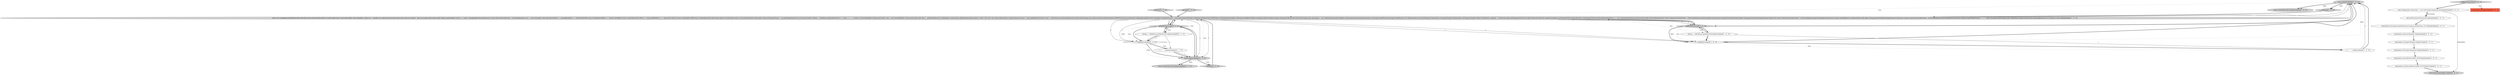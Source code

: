 digraph {
5 [style = filled, label = "return l@@@36@@@['1', '0', '0']", fillcolor = lightgray, shape = ellipse image = "AAA0AAABBB1BBB"];
0 [style = filled, label = "String s = ((Build)run).getBuiltOnStr()@@@33@@@['1', '0', '0']", fillcolor = white, shape = ellipse image = "AAA0AAABBB1BBB"];
12 [style = filled, label = "l += ' ' + s@@@34@@@['0', '1', '0']", fillcolor = white, shape = ellipse image = "AAA0AAABBB2BBB"];
2 [style = filled, label = "return new Graph(getLastBuildTime(),500,400){@Override protected JFreeChart createGraph(){class ChartLabel{public ChartLabel(Run r){this.run = r}public int compareTo(ChartLabel that){return this.run.number - that.run.number}@Override public boolean equals(Object o){if (o == null || !.isAssignableFrom(o.getClass())) {return false}ChartLabel that = (ChartLabel)oreturn run == that.run}public Color getColor(){Result r = run.getResult()if (r == Result.FAILURE) return ColorPalette.REDif (r == Result.UNSTABLE) return ColorPalette.YELLOWif (r == Result.ABORTED || r == Result.NOT_BUILT) return ColorPalette.GREYreturn ColorPalette.BLUE}@Override public int hashCode(){return run.hashCode()}@Override public String toString(){String l = run.getDisplayName()if (run instanceof Build) {String s = ((Build)run).getBuiltOnStr()if (s != null) l += ' ' + s}return l}}DataSetBuilder<String,ChartLabel> data = new DataSetBuilder<String,ChartLabel>()for (Run r : getNewBuilds()){if (r.isBuilding()) continuedata.add(((double)r.getDuration()) / (1000 * 60),\"min\",new ChartLabel(r))}final CategoryDataset dataset = data.build()final JFreeChart chart = ChartFactory.createStackedAreaChart(null,null,Messages.Job_minutes(),dataset,PlotOrientation.VERTICAL,false,true,false)chart.setBackgroundPaint(Color.white)final CategoryPlot plot = chart.getCategoryPlot()plot.setBackgroundPaint(Color.WHITE)plot.setOutlinePaint(null)plot.setForegroundAlpha(0.8f)plot.setRangeGridlinesVisible(true)plot.setRangeGridlinePaint(Color.black)CategoryAxis domainAxis = new ShiftedCategoryAxis(null)plot.setDomainAxis(domainAxis)domainAxis.setCategoryLabelPositions(CategoryLabelPositions.UP_90)domainAxis.setLowerMargin(0.0)domainAxis.setUpperMargin(0.0)domainAxis.setCategoryMargin(0.0)final NumberAxis rangeAxis = (NumberAxis)plot.getRangeAxis()ChartUtil.adjustChebyshev(dataset,rangeAxis)rangeAxis.setStandardTickUnits(NumberAxis.createIntegerTickUnits())StackedAreaRenderer ar = new StackedAreaRenderer2(){@Override public Paint getItemPaint(int row,int column){ChartLabel key = (ChartLabel)dataset.getColumnKey(column)return key.getColor()}@Override public String generateURL(CategoryDataset dataset,int row,int column){ChartLabel label = (ChartLabel)dataset.getColumnKey(column)return String.valueOf(label.run.number)}@Override public String generateToolTip(CategoryDataset dataset,int row,int column){ChartLabel label = (ChartLabel)dataset.getColumnKey(column)return label.run.getDisplayName() + \" : \" + label.run.getDurationString()}}plot.setRenderer(ar)plot.setInsets(new RectangleInsets(0,0,0,5.0))return chart}}@@@3@@@['1', '1', '0']", fillcolor = lightgray, shape = ellipse image = "AAA0AAABBB1BBB"];
22 [style = filled, label = "domainAxis.setLabelFont(CHART_FONT)@@@9@@@['0', '0', '1']", fillcolor = white, shape = ellipse image = "AAA0AAABBB3BBB"];
17 [style = filled, label = "domainAxis.setUpperMargin(0.0)@@@7@@@['0', '0', '1']", fillcolor = white, shape = ellipse image = "AAA0AAABBB3BBB"];
14 [style = filled, label = "return ColorPalette.BLUE@@@25@@@['0', '1', '0']", fillcolor = lightgray, shape = ellipse image = "AAA0AAABBB2BBB"];
15 [style = filled, label = "toString['0', '1', '0']", fillcolor = lightgray, shape = diamond image = "AAA0AAABBB2BBB"];
16 [style = filled, label = "getColor['0', '1', '0']", fillcolor = lightgray, shape = diamond image = "AAA0AAABBB2BBB"];
13 [style = filled, label = "s != null@@@34@@@['0', '1', '0']", fillcolor = white, shape = diamond image = "AAA0AAABBB2BBB"];
20 [style = filled, label = "plot.setDomainAxis(domainAxis)@@@4@@@['0', '0', '1']", fillcolor = white, shape = ellipse image = "AAA0AAABBB3BBB"];
10 [style = filled, label = "String s = ((Build)run).getBuiltOnStr()@@@33@@@['0', '1', '0']", fillcolor = white, shape = ellipse image = "AAA0AAABBB2BBB"];
24 [style = filled, label = "final CategoryAxis domainAxis = new NoOverlapCategoryAxis(null)@@@3@@@['0', '0', '1']", fillcolor = white, shape = ellipse image = "AAA0AAABBB3BBB"];
4 [style = filled, label = "s != null@@@34@@@['1', '0', '0']", fillcolor = white, shape = diamond image = "AAA0AAABBB1BBB"];
7 [style = filled, label = "getColor['1', '0', '0']", fillcolor = lightgray, shape = diamond image = "AAA0AAABBB1BBB"];
26 [style = filled, label = "domainAxis.setCategoryLabelPositions(CategoryLabelPositions.UP_90)@@@5@@@['0', '0', '1']", fillcolor = white, shape = ellipse image = "AAA0AAABBB3BBB"];
3 [style = filled, label = "l += ' ' + s@@@34@@@['1', '0', '0']", fillcolor = white, shape = ellipse image = "AAA0AAABBB1BBB"];
8 [style = filled, label = "toString['1', '0', '0']", fillcolor = lightgray, shape = diamond image = "AAA0AAABBB1BBB"];
27 [style = filled, label = "CategoryPlot plot@@@2@@@['0', '0', '1']", fillcolor = tomato, shape = box image = "AAA0AAABBB3BBB"];
21 [style = filled, label = "domainAxis.setTickLabelFont(CHART_FONT)@@@10@@@['0', '0', '1']", fillcolor = white, shape = ellipse image = "AAA0AAABBB3BBB"];
1 [style = filled, label = "getBuildTimeGraph['1', '0', '0']", fillcolor = lightgray, shape = diamond image = "AAA0AAABBB1BBB"];
23 [style = filled, label = "domainAxis.setCategoryMargin(0.0)@@@8@@@['0', '0', '1']", fillcolor = white, shape = ellipse image = "AAA0AAABBB3BBB"];
11 [style = filled, label = "return l@@@36@@@['0', '1', '0']", fillcolor = lightgray, shape = ellipse image = "AAA0AAABBB2BBB"];
25 [style = filled, label = "domainAxis.setLowerMargin(0.0)@@@6@@@['0', '0', '1']", fillcolor = white, shape = ellipse image = "AAA0AAABBB3BBB"];
18 [style = filled, label = "return domainAxis@@@11@@@['0', '0', '1']", fillcolor = lightgray, shape = ellipse image = "AAA0AAABBB3BBB"];
9 [style = filled, label = "getBuildTimeGraph['0', '1', '0']", fillcolor = lightgray, shape = diamond image = "AAA0AAABBB2BBB"];
6 [style = filled, label = "return ColorPalette.BLUE@@@25@@@['1', '0', '0']", fillcolor = lightgray, shape = ellipse image = "AAA0AAABBB1BBB"];
19 [style = filled, label = "configureDomainAxis['0', '0', '1']", fillcolor = lightgray, shape = diamond image = "AAA0AAABBB3BBB"];
0->2 [style = dotted, label="true"];
0->4 [style = solid, label="s"];
5->8 [style = dotted, label="true"];
10->2 [style = dotted, label="true"];
23->22 [style = bold, label=""];
11->2 [style = dotted, label="true"];
2->11 [style = solid, label="r"];
10->13 [style = solid, label="s"];
9->13 [style = dotted, label="false"];
13->11 [style = dotted, label="false"];
0->4 [style = bold, label=""];
4->3 [style = dotted, label="true"];
5->8 [style = bold, label=""];
2->13 [style = solid, label="o"];
9->11 [style = bold, label=""];
1->4 [style = dotted, label="false"];
1->0 [style = dotted, label="true"];
3->5 [style = solid, label="l"];
24->20 [style = bold, label=""];
10->9 [style = bold, label=""];
2->9 [style = solid, label="o"];
5->1 [style = bold, label=""];
4->5 [style = bold, label=""];
9->13 [style = dotted, label="true"];
9->13 [style = bold, label=""];
9->2 [style = bold, label=""];
24->18 [style = solid, label="domainAxis"];
11->9 [style = bold, label=""];
11->15 [style = bold, label=""];
19->24 [style = bold, label=""];
25->17 [style = bold, label=""];
0->1 [style = bold, label=""];
3->5 [style = bold, label=""];
11->14 [style = bold, label=""];
9->10 [style = dotted, label="true"];
2->1 [style = solid, label="o"];
15->2 [style = bold, label=""];
2->1 [style = solid, label="r"];
16->2 [style = bold, label=""];
12->11 [style = solid, label="l"];
26->25 [style = bold, label=""];
2->9 [style = solid, label="r"];
13->12 [style = bold, label=""];
10->12 [style = solid, label="s"];
8->2 [style = bold, label=""];
4->5 [style = dotted, label="false"];
2->9 [style = bold, label=""];
13->11 [style = bold, label=""];
10->13 [style = bold, label=""];
21->18 [style = bold, label=""];
2->5 [style = solid, label="r"];
2->1 [style = bold, label=""];
2->5 [style = solid, label="l"];
2->11 [style = solid, label="l"];
1->4 [style = bold, label=""];
11->15 [style = dotted, label="true"];
5->6 [style = dotted, label="false"];
2->4 [style = solid, label="r"];
17->23 [style = bold, label=""];
12->11 [style = bold, label=""];
22->21 [style = bold, label=""];
2->4 [style = solid, label="o"];
24->20 [style = solid, label="domainAxis"];
0->3 [style = solid, label="s"];
13->12 [style = dotted, label="true"];
5->6 [style = bold, label=""];
20->26 [style = bold, label=""];
19->27 [style = dotted, label="true"];
1->4 [style = dotted, label="true"];
11->14 [style = dotted, label="false"];
5->2 [style = dotted, label="true"];
4->3 [style = bold, label=""];
1->2 [style = bold, label=""];
2->13 [style = solid, label="r"];
9->10 [style = bold, label=""];
1->0 [style = bold, label=""];
1->5 [style = bold, label=""];
7->2 [style = bold, label=""];
}
